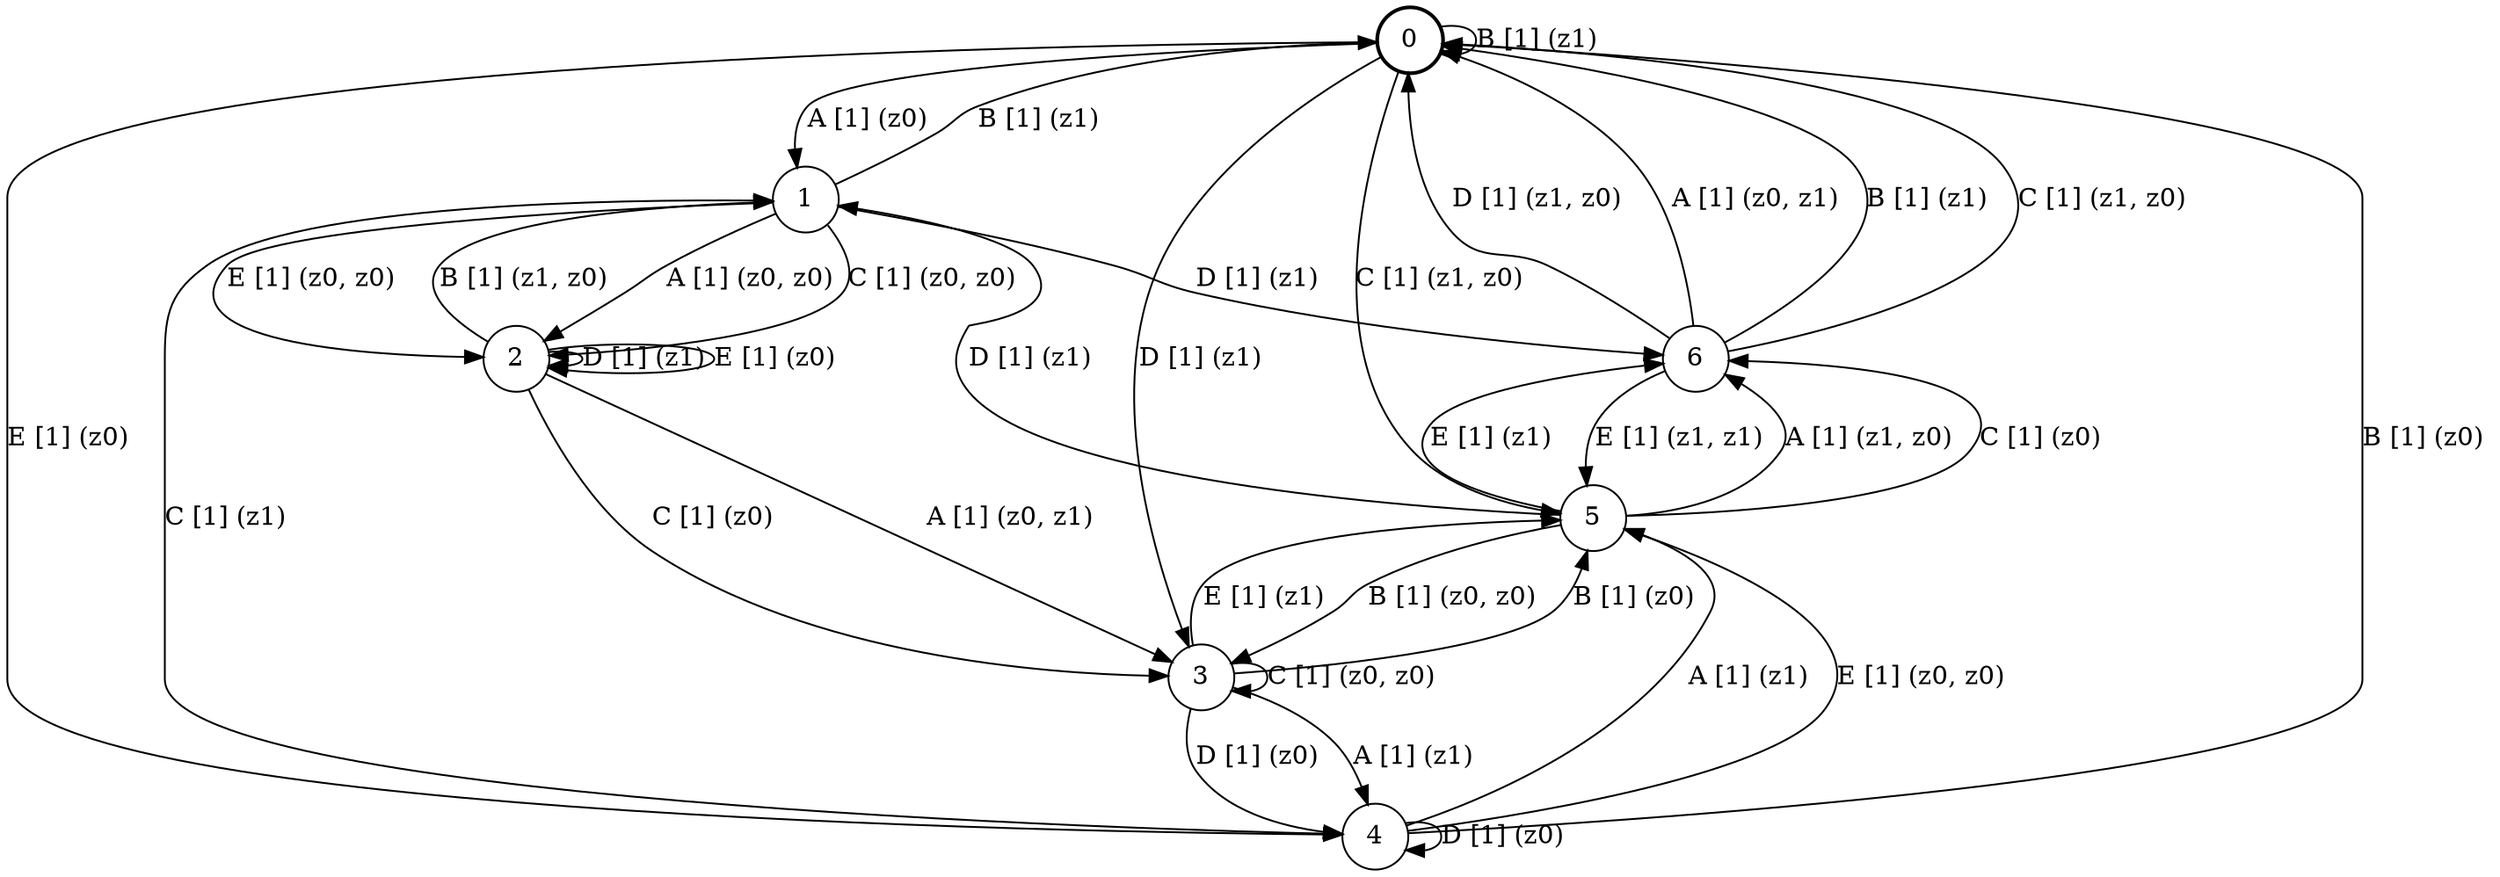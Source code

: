 # generated file, don't try to modify
# command: dot -Tpng <filename> > tree.png
digraph Automaton {
    node [shape = circle];
    0 [style = "bold"];
    0 -> 1 [label = "A [1] (z0) "];
    0 -> 0 [label = "B [1] (z1) "];
    0 -> 5 [label = "C [1] (z1, z0) "];
    0 -> 3 [label = "D [1] (z1) "];
    0 -> 4 [label = "E [1] (z0) "];
    1 -> 2 [label = "A [1] (z0, z0) "];
    1 -> 0 [label = "B [1] (z1) "];
    1 -> 2 [label = "C [1] (z0, z0) "];
    1 -> 6 [label = "D [1] (z1) "];
    1 -> 2 [label = "E [1] (z0, z0) "];
    2 -> 3 [label = "A [1] (z0, z1) "];
    2 -> 1 [label = "B [1] (z1, z0) "];
    2 -> 3 [label = "C [1] (z0) "];
    2 -> 2 [label = "D [1] (z1) "];
    2 -> 2 [label = "E [1] (z0) "];
    3 -> 4 [label = "A [1] (z1) "];
    3 -> 5 [label = "B [1] (z0) "];
    3 -> 3 [label = "C [1] (z0, z0) "];
    3 -> 4 [label = "D [1] (z0) "];
    3 -> 5 [label = "E [1] (z1) "];
    4 -> 5 [label = "A [1] (z1) "];
    4 -> 0 [label = "B [1] (z0) "];
    4 -> 1 [label = "C [1] (z1) "];
    4 -> 4 [label = "D [1] (z0) "];
    4 -> 5 [label = "E [1] (z0, z0) "];
    5 -> 6 [label = "A [1] (z1, z0) "];
    5 -> 3 [label = "B [1] (z0, z0) "];
    5 -> 6 [label = "C [1] (z0) "];
    5 -> 1 [label = "D [1] (z1) "];
    5 -> 6 [label = "E [1] (z1) "];
    6 -> 0 [label = "A [1] (z0, z1) "];
    6 -> 0 [label = "B [1] (z1) "];
    6 -> 0 [label = "C [1] (z1, z0) "];
    6 -> 0 [label = "D [1] (z1, z0) "];
    6 -> 5 [label = "E [1] (z1, z1) "];
}
